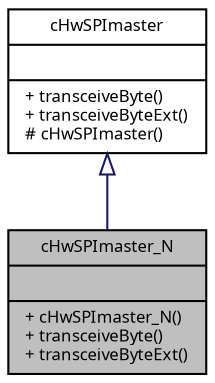 digraph "cHwSPImaster_N"
{
  edge [fontname="Sans",fontsize="8",labelfontname="Sans",labelfontsize="8"];
  node [fontname="Sans",fontsize="8",shape=record];
  Node1 [label="{cHwSPImaster_N\n||+ cHwSPImaster_N()\l+ transceiveByte()\l+ transceiveByteExt()\l}",height=0.2,width=0.4,color="black", fillcolor="grey75", style="filled", fontcolor="black"];
  Node2 -> Node1 [dir="back",color="midnightblue",fontsize="8",style="solid",arrowtail="onormal",fontname="Sans"];
  Node2 [label="{cHwSPImaster\n||+ transceiveByte()\l+ transceiveByteExt()\l# cHwSPImaster()\l}",height=0.2,width=0.4,color="black", fillcolor="white", style="filled",URL="$classc_hw_s_p_imaster.html",tooltip="Abstract class supporting the SPI hardware in master mode. "];
}

